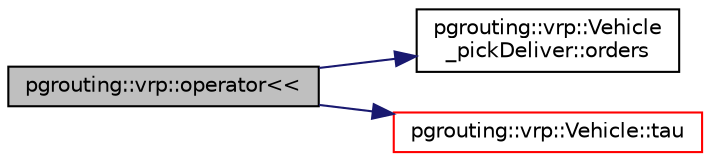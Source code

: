 digraph "pgrouting::vrp::operator&lt;&lt;"
{
  edge [fontname="Helvetica",fontsize="10",labelfontname="Helvetica",labelfontsize="10"];
  node [fontname="Helvetica",fontsize="10",shape=record];
  rankdir="LR";
  Node17 [label="pgrouting::vrp::operator\<\<",height=0.2,width=0.4,color="black", fillcolor="grey75", style="filled", fontcolor="black"];
  Node17 -> Node18 [color="midnightblue",fontsize="10",style="solid",fontname="Helvetica"];
  Node18 [label="pgrouting::vrp::Vehicle\l_pickDeliver::orders",height=0.2,width=0.4,color="black", fillcolor="white", style="filled",URL="$classpgrouting_1_1vrp_1_1Vehicle__pickDeliver.html#a3eae1abf0e92303ff22bf6f5f9b2cb40"];
  Node17 -> Node19 [color="midnightblue",fontsize="10",style="solid",fontname="Helvetica"];
  Node19 [label="pgrouting::vrp::Vehicle::tau",height=0.2,width=0.4,color="red", fillcolor="white", style="filled",URL="$classpgrouting_1_1vrp_1_1Vehicle.html#a8c24ca81fed1ec1d0e2a9e9a327cd91b"];
}

